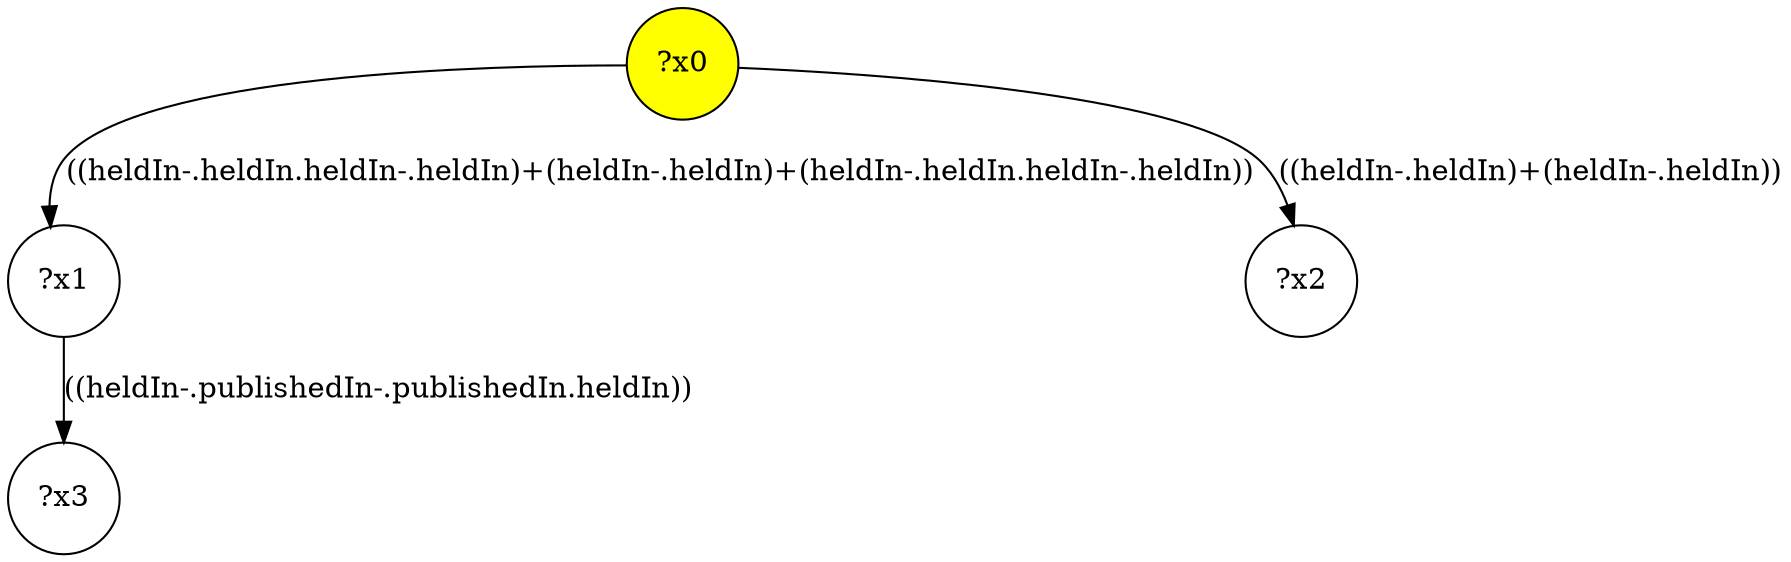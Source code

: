 digraph g {
	x0 [fillcolor="yellow", style="filled," shape=circle, label="?x0"];
	x1 [shape=circle, label="?x1"];
	x0 -> x1 [label="((heldIn-.heldIn.heldIn-.heldIn)+(heldIn-.heldIn)+(heldIn-.heldIn.heldIn-.heldIn))"];
	x2 [shape=circle, label="?x2"];
	x0 -> x2 [label="((heldIn-.heldIn)+(heldIn-.heldIn))"];
	x3 [shape=circle, label="?x3"];
	x1 -> x3 [label="((heldIn-.publishedIn-.publishedIn.heldIn))"];
}
